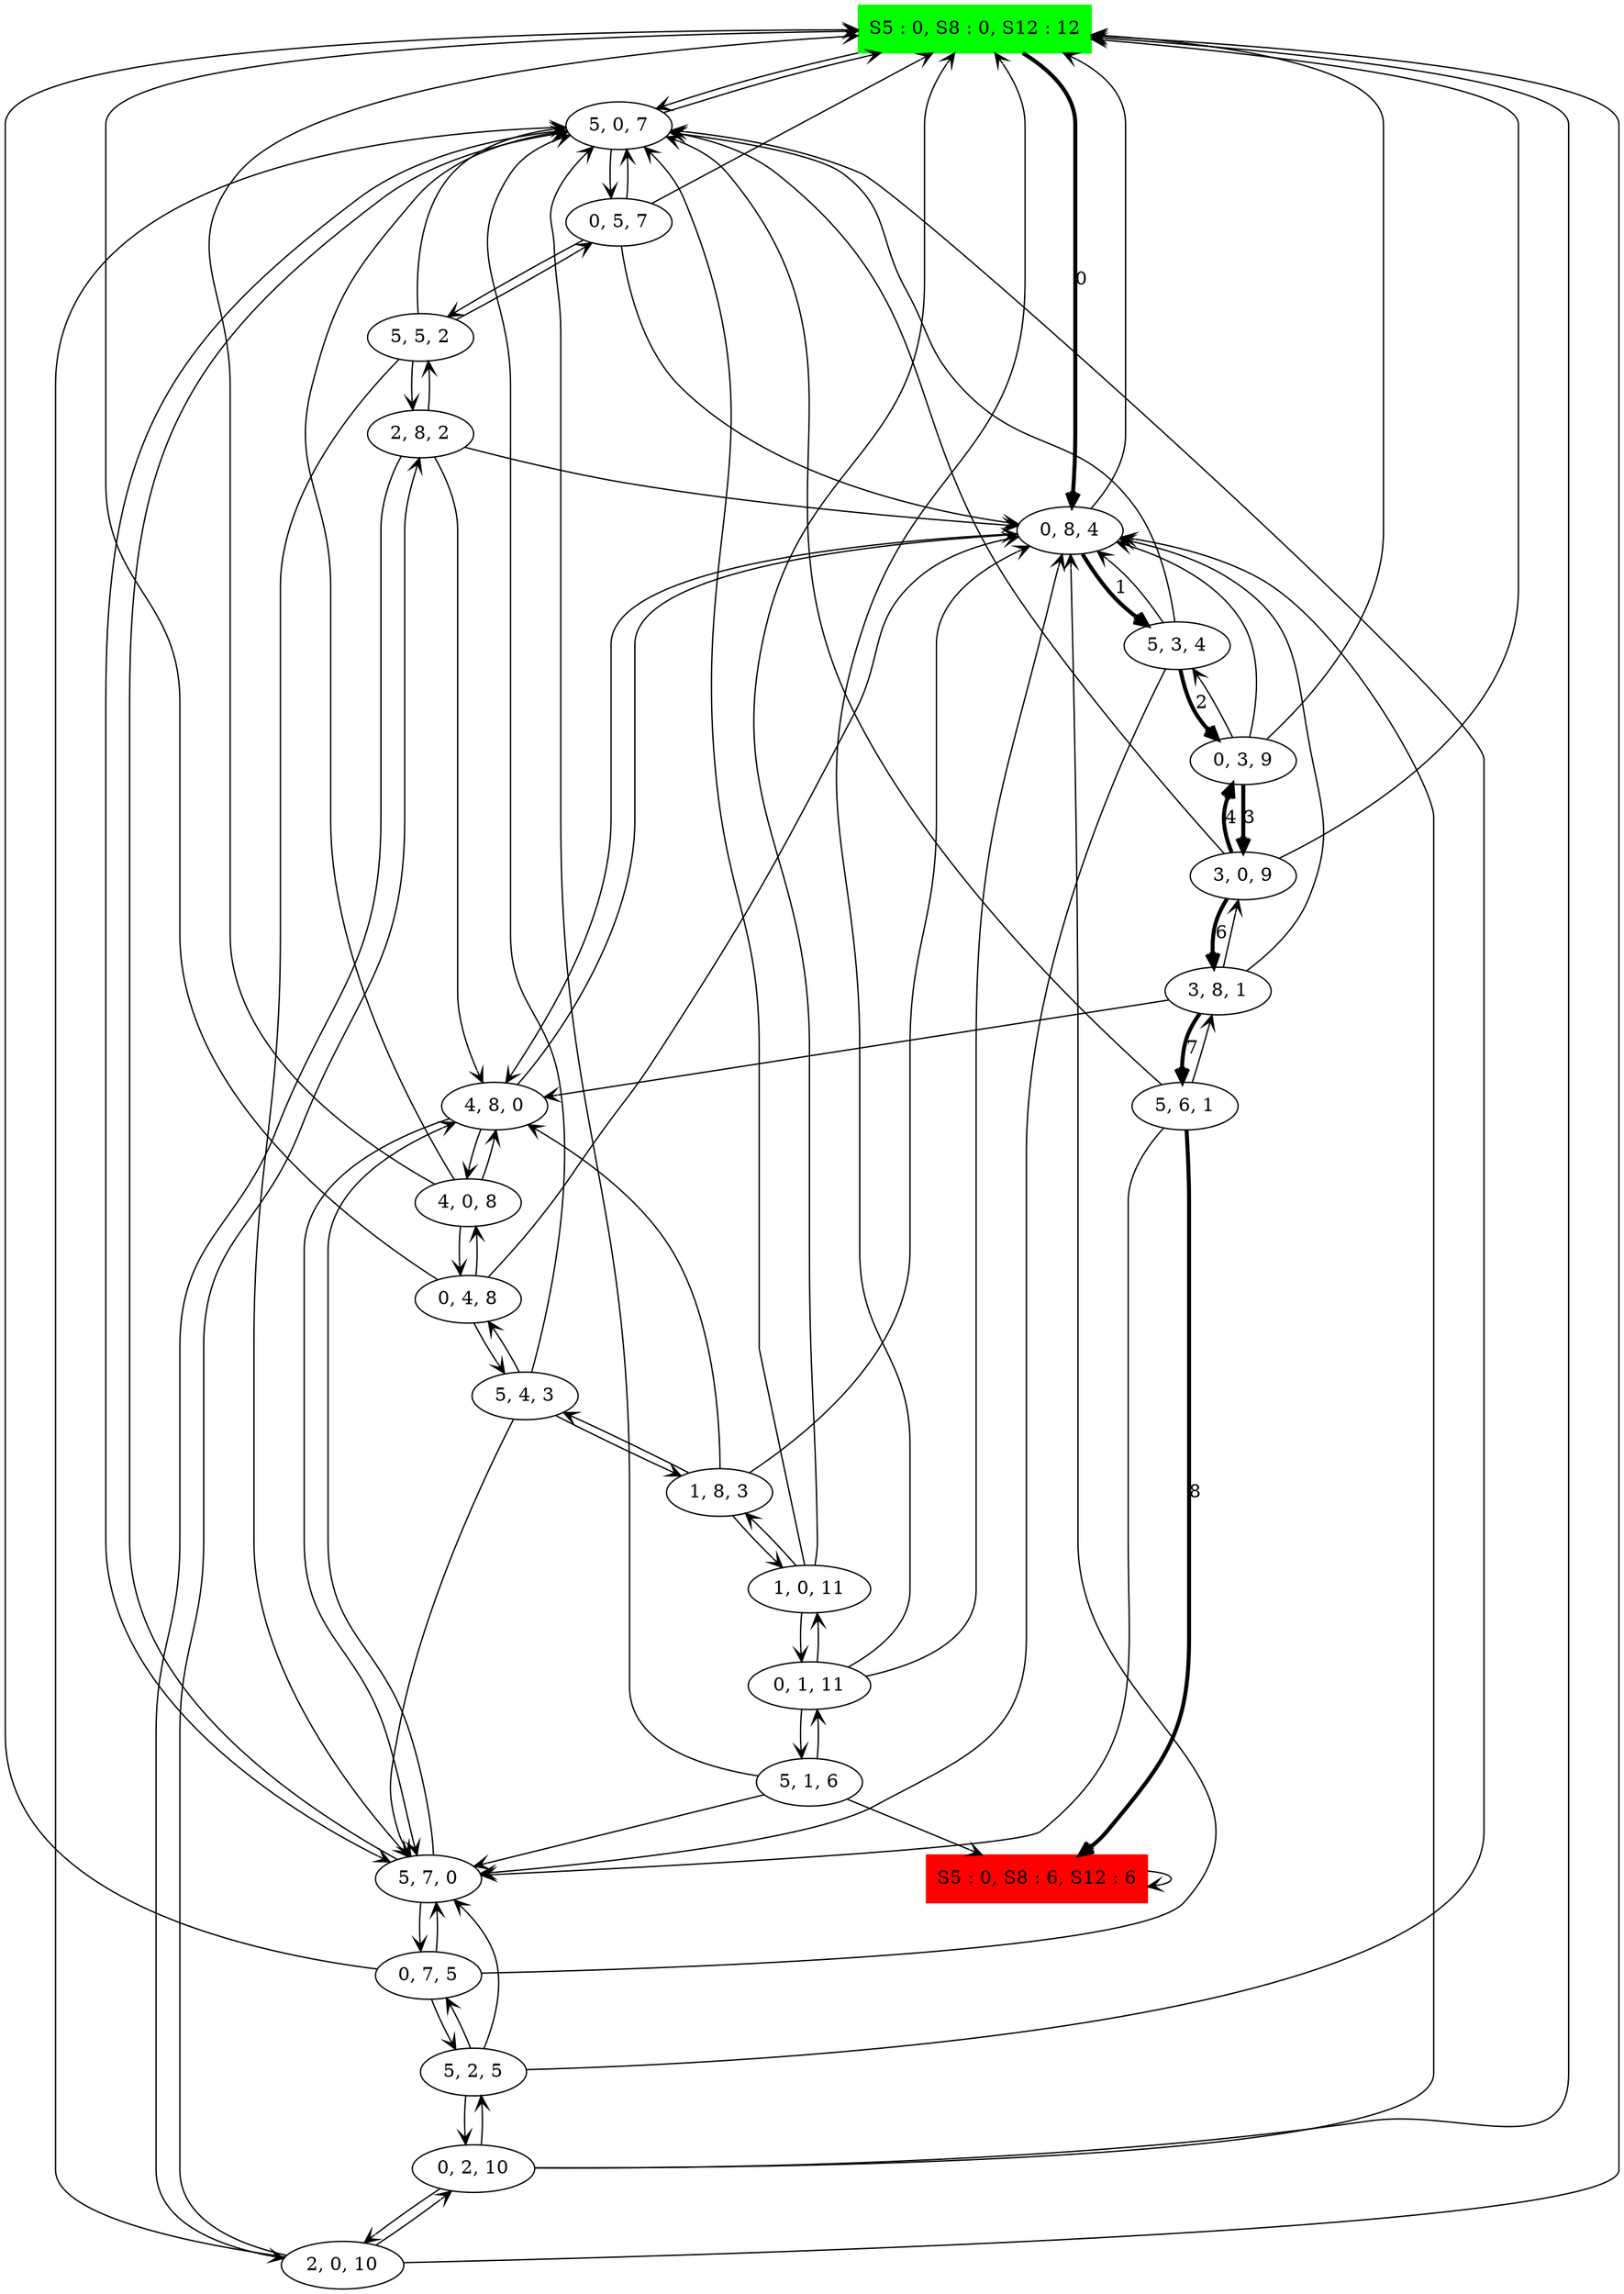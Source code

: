 digraph Cruche_Sol_ {
	initial [label="S5 : 0, S8 : 0, S12 : 12" color=green shape=box style=filled]
	final [label="S5 : 0, S8 : 6, S12 : 6" color=red shape=box style=filled]
	initial -> "5, 0, 7" [arrowhead=open]
	initial -> "0, 8, 4" [label=0 arrowhead=open penwidth=3]
	"0, 8, 4" -> "5, 3, 4" [label=1 arrowhead=open penwidth=3]
	"0, 8, 4" -> initial [arrowhead=open]
	"0, 8, 4" -> "4, 8, 0" [arrowhead=open]
	"4, 8, 0" -> "0, 8, 4" [arrowhead=open]
	"4, 8, 0" -> "5, 7, 0" [arrowhead=open]
	"4, 8, 0" -> "4, 0, 8" [arrowhead=open]
	"4, 0, 8" -> "0, 4, 8" [arrowhead=open]
	"4, 0, 8" -> initial [arrowhead=open]
	"4, 0, 8" -> "5, 0, 7" [arrowhead=open]
	"4, 0, 8" -> "4, 8, 0" [arrowhead=open]
	"5, 0, 7" -> "0, 5, 7" [arrowhead=open]
	"5, 0, 7" -> initial [arrowhead=open]
	"5, 0, 7" -> "5, 7, 0" [arrowhead=open]
	"5, 7, 0" -> "4, 8, 0" [arrowhead=open]
	"5, 7, 0" -> "0, 7, 5" [arrowhead=open]
	"5, 7, 0" -> "5, 0, 7" [arrowhead=open]
	"0, 7, 5" -> "5, 2, 5" [arrowhead=open]
	"0, 7, 5" -> initial [arrowhead=open]
	"0, 7, 5" -> "5, 7, 0" [arrowhead=open]
	"0, 7, 5" -> "0, 8, 4" [arrowhead=open]
	"5, 2, 5" -> "0, 7, 5" [arrowhead=open]
	"5, 2, 5" -> "0, 2, 10" [arrowhead=open]
	"5, 2, 5" -> "5, 0, 7" [arrowhead=open]
	"5, 2, 5" -> "5, 7, 0" [arrowhead=open]
	"0, 2, 10" -> "2, 0, 10" [arrowhead=open]
	"0, 2, 10" -> initial [arrowhead=open]
	"0, 2, 10" -> "5, 2, 5" [arrowhead=open]
	"0, 2, 10" -> "0, 8, 4" [arrowhead=open]
	"2, 0, 10" -> "0, 2, 10" [arrowhead=open]
	"2, 0, 10" -> initial [arrowhead=open]
	"2, 0, 10" -> "5, 0, 7" [arrowhead=open]
	"2, 0, 10" -> "2, 8, 2" [arrowhead=open]
	"2, 8, 2" -> "0, 8, 4" [arrowhead=open]
	"2, 8, 2" -> "5, 5, 2" [arrowhead=open]
	"2, 8, 2" -> "2, 0, 10" [arrowhead=open]
	"2, 8, 2" -> "4, 8, 0" [arrowhead=open]
	"5, 5, 2" -> "2, 8, 2" [arrowhead=open]
	"5, 5, 2" -> "0, 5, 7" [arrowhead=open]
	"5, 5, 2" -> "5, 0, 7" [arrowhead=open]
	"5, 5, 2" -> "5, 7, 0" [arrowhead=open]
	"0, 5, 7" -> "5, 0, 7" [arrowhead=open]
	"0, 5, 7" -> initial [arrowhead=open]
	"0, 5, 7" -> "5, 5, 2" [arrowhead=open]
	"0, 5, 7" -> "0, 8, 4" [arrowhead=open]
	"0, 4, 8" -> "4, 0, 8" [arrowhead=open]
	"0, 4, 8" -> initial [arrowhead=open]
	"0, 4, 8" -> "5, 4, 3" [arrowhead=open]
	"0, 4, 8" -> "0, 8, 4" [arrowhead=open]
	"5, 4, 3" -> "1, 8, 3" [arrowhead=open]
	"5, 4, 3" -> "0, 4, 8" [arrowhead=open]
	"5, 4, 3" -> "5, 0, 7" [arrowhead=open]
	"5, 4, 3" -> "5, 7, 0" [arrowhead=open]
	"1, 8, 3" -> "0, 8, 4" [arrowhead=open]
	"1, 8, 3" -> "5, 4, 3" [arrowhead=open]
	"1, 8, 3" -> "1, 0, 11" [arrowhead=open]
	"1, 8, 3" -> "4, 8, 0" [arrowhead=open]
	"1, 0, 11" -> "0, 1, 11" [arrowhead=open]
	"1, 0, 11" -> initial [arrowhead=open]
	"1, 0, 11" -> "5, 0, 7" [arrowhead=open]
	"1, 0, 11" -> "1, 8, 3" [arrowhead=open]
	"0, 1, 11" -> "1, 0, 11" [arrowhead=open]
	"0, 1, 11" -> initial [arrowhead=open]
	"0, 1, 11" -> "5, 1, 6" [arrowhead=open]
	"0, 1, 11" -> "0, 8, 4" [arrowhead=open]
	"5, 1, 6" -> final [arrowhead=open]
	"5, 1, 6" -> "0, 1, 11" [arrowhead=open]
	"5, 1, 6" -> "5, 0, 7" [arrowhead=open]
	"5, 1, 6" -> "5, 7, 0" [arrowhead=open]
	final -> final [arrowhead=open]
	"5, 3, 4" -> "0, 8, 4" [arrowhead=open]
	"5, 3, 4" -> "0, 3, 9" [label=2 arrowhead=open penwidth=3]
	"5, 3, 4" -> "5, 0, 7" [arrowhead=open]
	"5, 3, 4" -> "5, 7, 0" [arrowhead=open]
	"0, 3, 9" -> "3, 0, 9" [label=3 arrowhead=open penwidth=3]
	"0, 3, 9" -> initial [arrowhead=open]
	"0, 3, 9" -> "5, 3, 4" [arrowhead=open]
	"0, 3, 9" -> "0, 8, 4" [arrowhead=open]
	"3, 0, 9" -> "0, 3, 9" [label=4 arrowhead=open penwidth=3]
	"3, 0, 9" -> initial [arrowhead=open]
	"3, 0, 9" -> "5, 0, 7" [arrowhead=open]
	"3, 0, 9" -> "3, 8, 1" [label=6 arrowhead=open penwidth=3]
	"3, 8, 1" -> "0, 8, 4" [arrowhead=open]
	"3, 8, 1" -> "5, 6, 1" [label=7 arrowhead=open penwidth=3]
	"3, 8, 1" -> "3, 0, 9" [arrowhead=open]
	"3, 8, 1" -> "4, 8, 0" [arrowhead=open]
	"5, 6, 1" -> "3, 8, 1" [arrowhead=open]
	"5, 6, 1" -> final [label=8 arrowhead=open penwidth=3]
	"5, 6, 1" -> "5, 0, 7" [arrowhead=open]
	"5, 6, 1" -> "5, 7, 0" [arrowhead=open]
}
